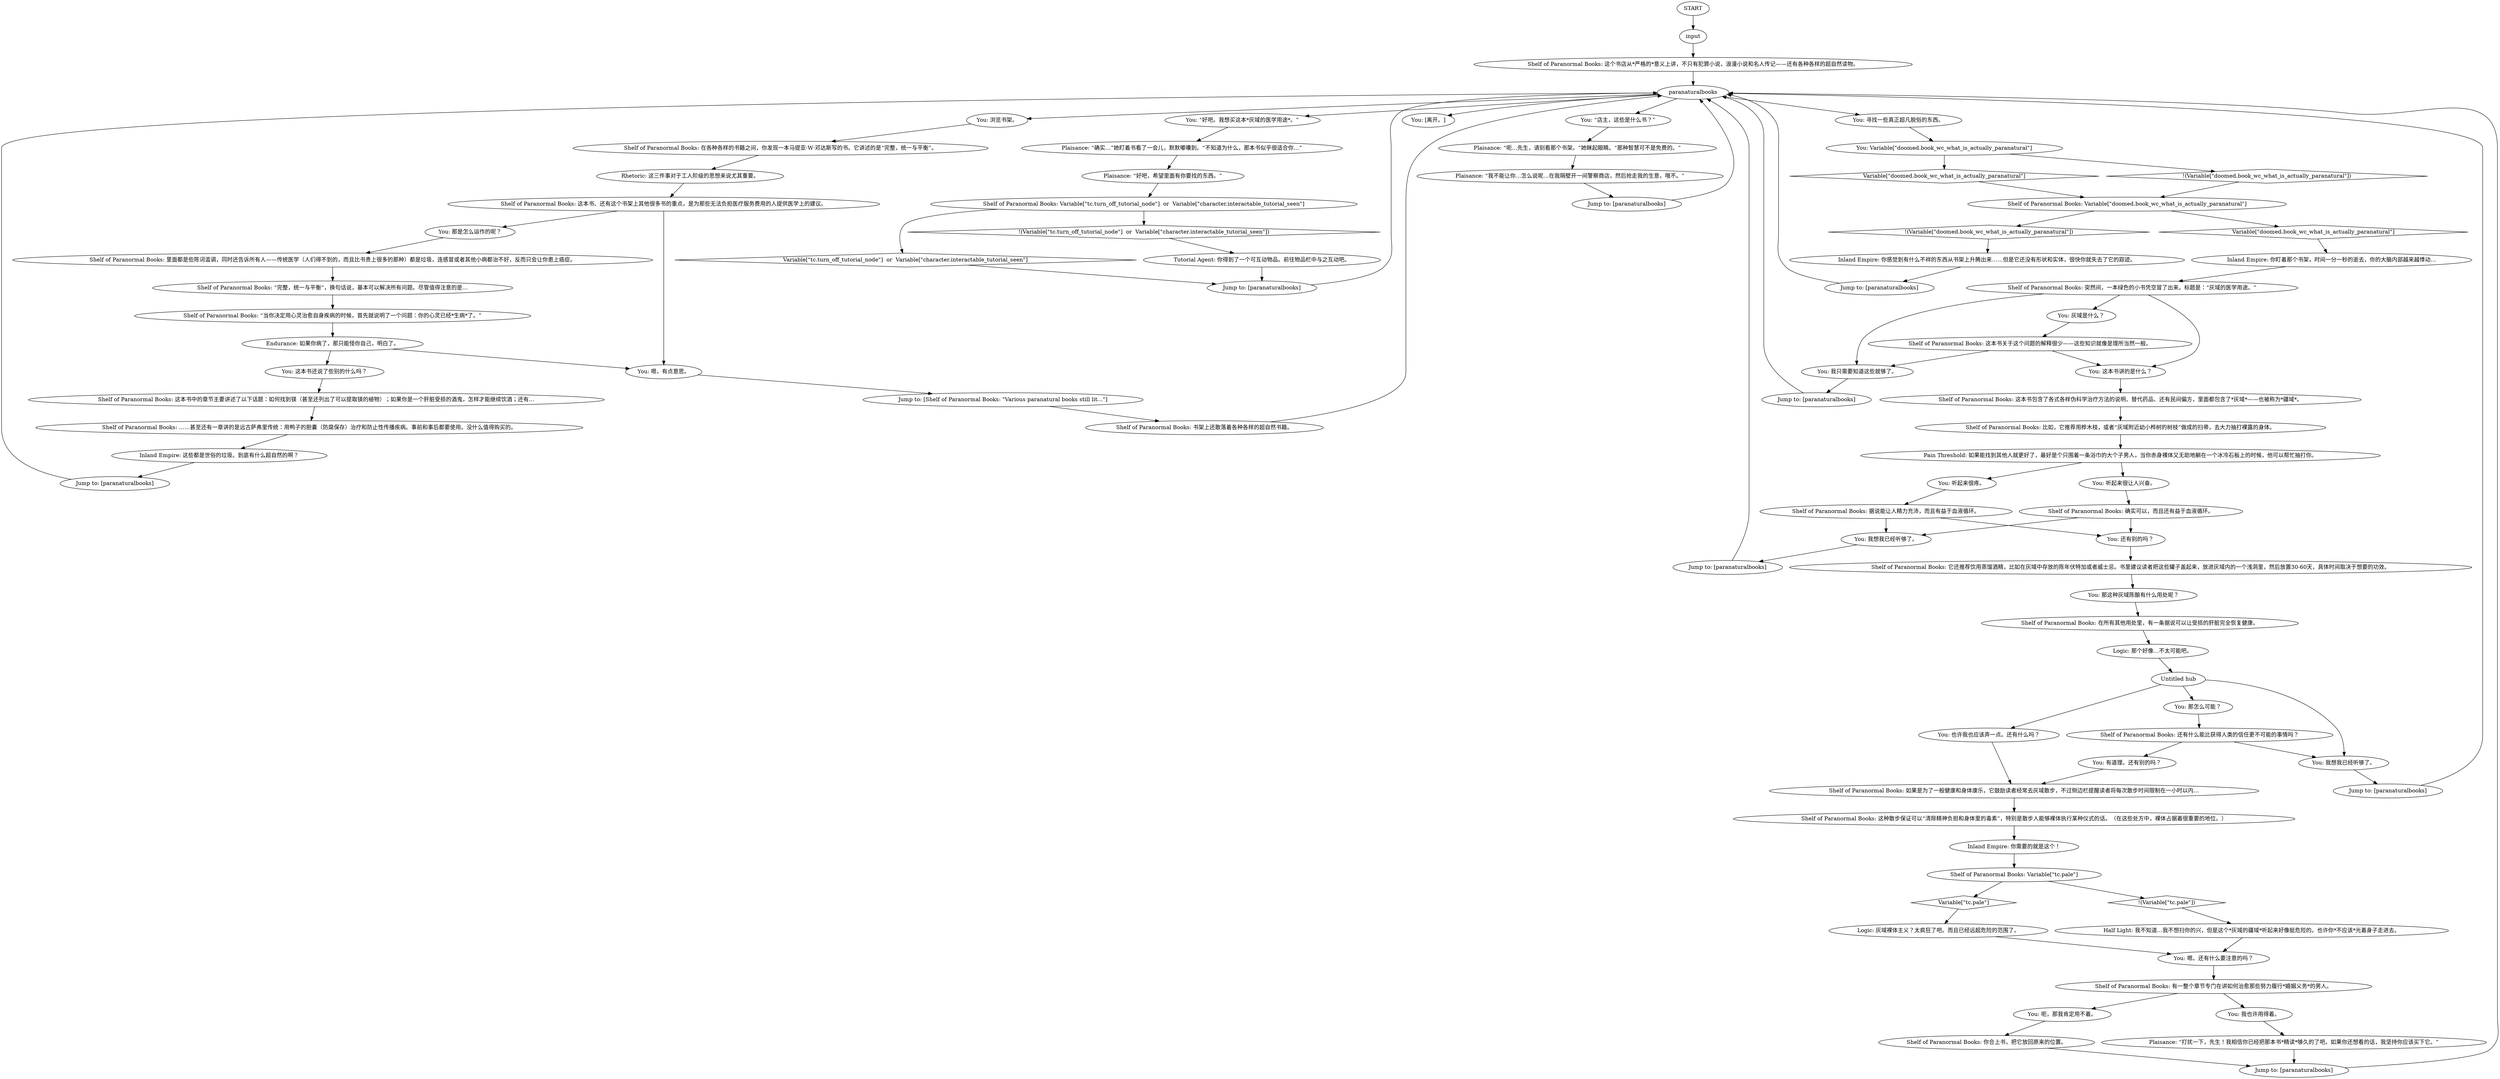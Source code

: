 # BOOKSTORE / PARANORMAL
# Shelf of paranormal books.
# ==================================================
digraph G {
	  0 [label="START"];
	  1 [label="input"];
	  2 [label="You: 那是怎么运作的呢？"];
	  3 [label="You: 灰域是什么？"];
	  4 [label="Shelf of Paranormal Books: 确实可以，而且还有益于血液循环。"];
	  5 [label="Logic: 那个好像…不太可能吧。"];
	  6 [label="Inland Empire: 你需要的就是这个！"];
	  7 [label="You: 浏览书架。"];
	  8 [label="Shelf of Paranormal Books: 这个书店从*严格的*意义上讲，不只有犯罪小说，浪漫小说和名人传记——还有各种各样的超自然读物。"];
	  9 [label="Half Light: 我不知道…我不想扫你的兴，但是这个*灰域的疆域*听起来好像挺危险的。也许你*不应该*光着身子走进去。"];
	  10 [label="paranaturalbooks"];
	  11 [label="Shelf of Paranormal Books: 书架上还散落着各种各样的超自然书籍。"];
	  12 [label="Jump to: [paranaturalbooks]"];
	  13 [label="Plaisance: “确实…”她盯着书看了一会儿，默默嘟囔到。“不知道为什么，那本书似乎很适合你…”"];
	  14 [label="Inland Empire: 你感觉到有什么不祥的东西从书架上升腾出来……但是它还没有形状和实体，很快你就失去了它的踪迹。"];
	  15 [label="Shelf of Paranormal Books: 据说能让人精力充沛，而且有益于血液循环。"];
	  16 [label="You: 有道理。还有别的吗？"];
	  17 [label="You: 听起来很疼。"];
	  18 [label="Shelf of Paranormal Books: 在所有其他用处里，有一条据说可以让受损的肝脏完全恢复健康。"];
	  19 [label="You: “好吧。我想买这本*灰域的医学用途*。”"];
	  20 [label="Shelf of Paranormal Books: 如果是为了一般健康和身体康乐，它鼓励读者经常去灰域散步，不过侧边栏提醒读者将每次散步时间限制在一小时以内…"];
	  21 [label="Jump to: [paranaturalbooks]"];
	  22 [label="Shelf of Paranormal Books: 这本书关于这个问题的解释很少——这些知识就像是理所当然一般。"];
	  23 [label="Shelf of Paranormal Books: 这本书、还有这个书架上其他很多书的重点，是为那些无法负担医疗服务费用的人提供医学上的建议。"];
	  24 [label="Shelf of Paranormal Books: ……甚至还有一章讲的是远古萨弗里传统：用鸭子的胆囊（防腐保存）治疗和防止性传播疾病。事前和事后都要使用。没什么值得购买的。"];
	  25 [label="Plaisance: “打扰一下，先生！我相信你已经把那本书*精读*够久的了吧。如果你还想看的话，我坚持你应该买下它。”"];
	  26 [label="You: 寻找一些真正超凡脱俗的东西。"];
	  27 [label="You: Variable[\"doomed.book_wc_what_is_actually_paranatural\"]"];
	  28 [label="Variable[\"doomed.book_wc_what_is_actually_paranatural\"]", shape=diamond];
	  29 [label="!(Variable[\"doomed.book_wc_what_is_actually_paranatural\"])", shape=diamond];
	  30 [label="Shelf of Paranormal Books: 它还推荐饮用蒸馏酒精，比如在灰域中存放的陈年伏特加或者威士忌。书里建议读者把这些罐子盖起来，放进灰域内的一个浅洞里，然后放置30-60天，具体时间取决于想要的功效。"];
	  31 [label="You: 那这种灰域陈酿有什么用处呢？"];
	  32 [label="You: 也许我也应该弄一点。还有什么吗？"];
	  33 [label="You: 我想我已经听够了。"];
	  34 [label="You: 我只需要知道这些就够了。"];
	  35 [label="You: “店主，这些是什么书？”"];
	  36 [label="Plaisance: “我不能让你…怎么说呢…在我隔壁开一间警察商店，然后抢走我的生意，哦不。”"];
	  37 [label="Shelf of Paranormal Books: 在各种各样的书籍之间，你发现一本马提亚·W·邓达斯写的书。它讲述的是“完整，统一与平衡”。"];
	  38 [label="Shelf of Paranormal Books: “完整，统一与平衡”，换句话说，基本可以解决所有问题。尽管值得注意的是…"];
	  39 [label="Rhetoric: 这三件事对于工人阶级的思想来说尤其重要。"];
	  40 [label="Jump to: [paranaturalbooks]"];
	  41 [label="Jump to: [paranaturalbooks]"];
	  42 [label="You: 嗯，有点意思。"];
	  43 [label="Shelf of Paranormal Books: 里面都是些陈词滥调，同时还告诉所有人——传统医学（人们得不到的，而且比书贵上很多的那种）都是垃圾，连感冒或者其他小病都治不好，反而只会让你患上癌症。"];
	  44 [label="Shelf of Paranormal Books: 这本书中的章节主要讲述了以下话题：如何找到镁（甚至还列出了可以提取镁的植物）；如果你是一个肝脏受损的酒鬼，怎样才能继续饮酒；还有…"];
	  45 [label="Inland Empire: 这些都是世俗的垃圾。到底有什么超自然的啊？"];
	  46 [label="Shelf of Paranormal Books: Variable[\"tc.pale\"]"];
	  47 [label="Variable[\"tc.pale\"]", shape=diamond];
	  48 [label="!(Variable[\"tc.pale\"])", shape=diamond];
	  49 [label="You: [离开。]"];
	  50 [label="Untitled hub"];
	  51 [label="Pain Threshold: 如果能找到其他人就更好了，最好是个只围着一条浴巾的大个子男人，当你赤身裸体又无助地躺在一个冰冷石板上的时候，他可以帮忙抽打你。"];
	  52 [label="Logic: 灰域裸体主义？太疯狂了吧。而且已经远超危险的范围了。"];
	  53 [label="Shelf of Paranormal Books: “当你决定用心灵治愈自身疾病的时候，首先就说明了一个问题：你的心灵已经*生病*了。”"];
	  54 [label="Jump to: [paranaturalbooks]"];
	  55 [label="Shelf of Paranormal Books: 这本书包含了各式各样伪科学治疗方法的说明、替代药品、还有民间偏方，里面都包含了*灰域*——也被称为*疆域*。"];
	  56 [label="You: 听起来很让人兴奋。"];
	  57 [label="Jump to: [paranaturalbooks]"];
	  58 [label="Shelf of Paranormal Books: Variable[\"tc.turn_off_tutorial_node\"]  or  Variable[\"character.interactable_tutorial_seen\"]"];
	  59 [label="Variable[\"tc.turn_off_tutorial_node\"]  or  Variable[\"character.interactable_tutorial_seen\"]", shape=diamond];
	  60 [label="!(Variable[\"tc.turn_off_tutorial_node\"]  or  Variable[\"character.interactable_tutorial_seen\"])", shape=diamond];
	  61 [label="You: 这本书讲的是什么？"];
	  62 [label="You: 我想我已经听够了。"];
	  63 [label="Shelf of Paranormal Books: 你合上书，把它放回原来的位置。"];
	  64 [label="Shelf of Paranormal Books: 突然间，一本绿色的小书凭空冒了出来。标题是：“灰域的医学用途。”"];
	  65 [label="You: 还有别的吗？"];
	  66 [label="Tutorial Agent: 你得到了一个可互动物品。前往物品栏中与之互动吧。"];
	  67 [label="You: 这本书还说了些别的什么吗？"];
	  68 [label="You: 我也许用得着。"];
	  70 [label="Inland Empire: 你盯着那个书架，时间一分一秒的逝去，你的大脑内部越来越悸动…"];
	  71 [label="Shelf of Paranormal Books: 比如，它推荐用桦木枝，或者“灰域附近幼小桦树的树枝”做成的扫帚，去大力抽打裸露的身体。"];
	  72 [label="You: 嗯。还有什么要注意的吗？"];
	  73 [label="You: 那怎么可能？"];
	  74 [label="Shelf of Paranormal Books: 这种散步保证可以“清除精神负担和身体里的毒素”，特别是散步人能够裸体执行某种仪式的话。（在这些处方中，裸体占据着很重要的地位。）"];
	  75 [label="Plaisance: “好吧，希望里面有你要找的东西。”"];
	  76 [label="Plaisance: “呃…先生，请别看那个书架。”她眯起眼睛。“那种智慧可不是免费的。”"];
	  77 [label="Endurance: 如果你病了，那只能怪你自己，明白了。"];
	  78 [label="Jump to: [Shelf of Paranormal Books: \"Various paranatural books still lit...\"]"];
	  79 [label="Shelf of Paranormal Books: Variable[\"doomed.book_wc_what_is_actually_paranatural\"]"];
	  80 [label="Variable[\"doomed.book_wc_what_is_actually_paranatural\"]", shape=diamond];
	  81 [label="!(Variable[\"doomed.book_wc_what_is_actually_paranatural\"])", shape=diamond];
	  82 [label="Shelf of Paranormal Books: 还有什么能比获得人类的信任更不可能的事情吗？"];
	  83 [label="You: 呃，那我肯定用不着。"];
	  84 [label="Jump to: [paranaturalbooks]"];
	  85 [label="Shelf of Paranormal Books: 有一整个章节专门在讲如何治愈那些努力履行*婚姻义务*的男人。"];
	  86 [label="Jump to: [paranaturalbooks]"];
	  0 -> 1
	  1 -> 8
	  2 -> 43
	  3 -> 22
	  4 -> 65
	  4 -> 62
	  5 -> 50
	  6 -> 46
	  7 -> 37
	  8 -> 10
	  9 -> 72
	  10 -> 35
	  10 -> 7
	  10 -> 49
	  10 -> 19
	  10 -> 26
	  11 -> 10
	  12 -> 10
	  13 -> 75
	  14 -> 84
	  15 -> 65
	  15 -> 62
	  16 -> 20
	  17 -> 15
	  18 -> 5
	  19 -> 13
	  20 -> 74
	  21 -> 10
	  22 -> 34
	  22 -> 61
	  23 -> 2
	  23 -> 42
	  24 -> 45
	  25 -> 86
	  26 -> 27
	  27 -> 28
	  27 -> 29
	  28 -> 79
	  29 -> 79
	  30 -> 31
	  31 -> 18
	  32 -> 20
	  33 -> 21
	  34 -> 40
	  35 -> 76
	  36 -> 41
	  37 -> 39
	  38 -> 53
	  39 -> 23
	  40 -> 10
	  41 -> 10
	  42 -> 78
	  43 -> 38
	  44 -> 24
	  45 -> 12
	  46 -> 48
	  46 -> 47
	  47 -> 52
	  48 -> 9
	  50 -> 32
	  50 -> 73
	  50 -> 33
	  51 -> 56
	  51 -> 17
	  52 -> 72
	  53 -> 77
	  54 -> 10
	  55 -> 71
	  56 -> 4
	  57 -> 10
	  58 -> 59
	  58 -> 60
	  59 -> 54
	  60 -> 66
	  61 -> 55
	  62 -> 57
	  63 -> 86
	  64 -> 34
	  64 -> 3
	  64 -> 61
	  65 -> 30
	  66 -> 54
	  67 -> 44
	  68 -> 25
	  70 -> 64
	  71 -> 51
	  72 -> 85
	  73 -> 82
	  74 -> 6
	  75 -> 58
	  76 -> 36
	  77 -> 42
	  77 -> 67
	  78 -> 11
	  79 -> 80
	  79 -> 81
	  80 -> 70
	  81 -> 14
	  82 -> 16
	  82 -> 33
	  83 -> 63
	  84 -> 10
	  85 -> 83
	  85 -> 68
	  86 -> 10
}

